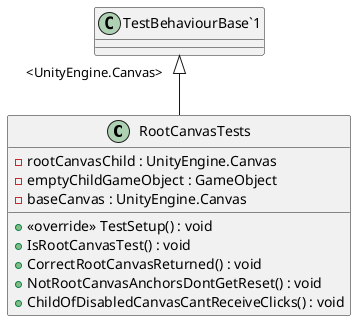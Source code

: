 @startuml
class RootCanvasTests {
    - rootCanvasChild : UnityEngine.Canvas
    - emptyChildGameObject : GameObject
    - baseCanvas : UnityEngine.Canvas
    + <<override>> TestSetup() : void
    + IsRootCanvasTest() : void
    + CorrectRootCanvasReturned() : void
    + NotRootCanvasAnchorsDontGetReset() : void
    + ChildOfDisabledCanvasCantReceiveClicks() : void
}
"TestBehaviourBase`1" "<UnityEngine.Canvas>" <|-- RootCanvasTests
@enduml
